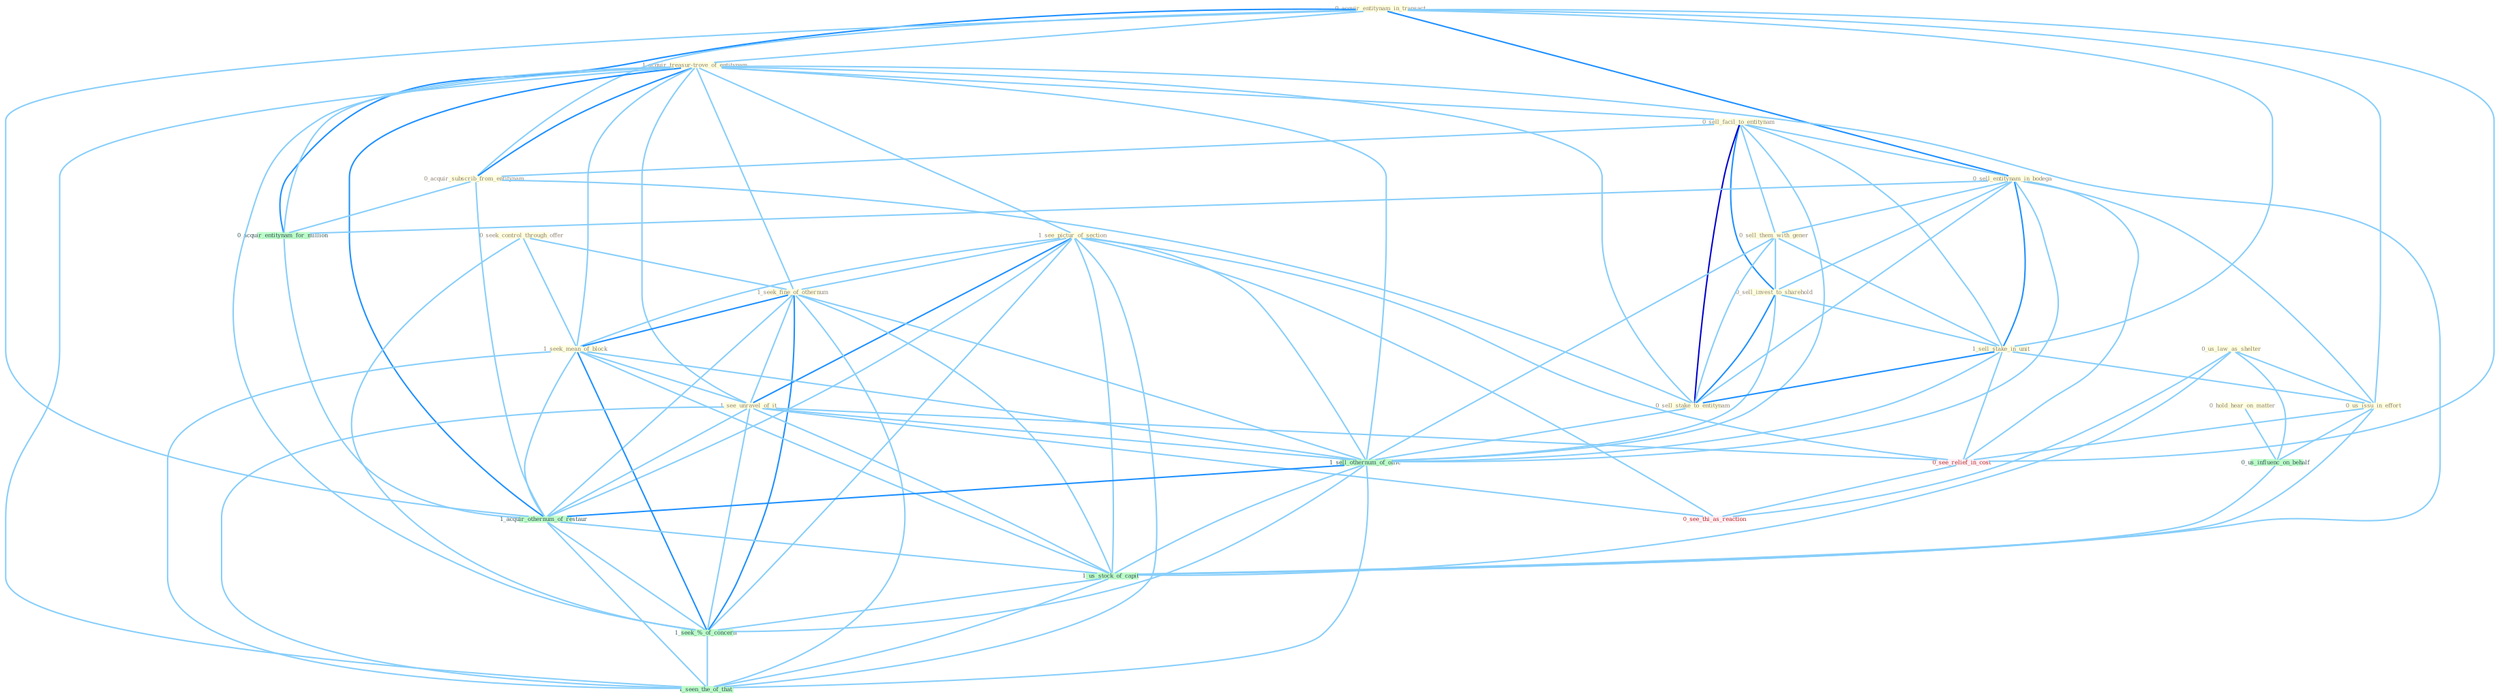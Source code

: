Graph G{ 
    node
    [shape=polygon,style=filled,width=.5,height=.06,color="#BDFCC9",fixedsize=true,fontsize=4,
    fontcolor="#2f4f4f"];
    {node
    [color="#ffffe0", fontcolor="#8b7d6b"] "0_acquir_entitynam_in_transact " "1_acquir_treasur-trove_of_entitynam " "0_sell_facil_to_entitynam " "0_hold_hear_on_matter " "0_sell_entitynam_in_bodega " "0_sell_them_with_gener " "0_acquir_subscrib_from_entitynam " "0_seek_control_through_offer " "0_sell_invest_to_sharehold " "1_see_pictur_of_section " "1_sell_stake_in_unit " "1_seek_fine_of_othernum " "0_us_law_as_shelter " "0_sell_stake_to_entitynam " "1_seek_mean_of_block " "1_see_unravel_of_it " "0_us_issu_in_effort "}
{node [color="#fff0f5", fontcolor="#b22222"] "0_see_relief_in_cost " "0_see_thi_as_reaction "}
edge [color="#B0E2FF"];

	"0_acquir_entitynam_in_transact " -- "1_acquir_treasur-trove_of_entitynam " [w="1", color="#87cefa" ];
	"0_acquir_entitynam_in_transact " -- "0_sell_entitynam_in_bodega " [w="2", color="#1e90ff" , len=0.8];
	"0_acquir_entitynam_in_transact " -- "0_acquir_subscrib_from_entitynam " [w="1", color="#87cefa" ];
	"0_acquir_entitynam_in_transact " -- "1_sell_stake_in_unit " [w="1", color="#87cefa" ];
	"0_acquir_entitynam_in_transact " -- "0_us_issu_in_effort " [w="1", color="#87cefa" ];
	"0_acquir_entitynam_in_transact " -- "0_acquir_entitynam_for_million " [w="2", color="#1e90ff" , len=0.8];
	"0_acquir_entitynam_in_transact " -- "0_see_relief_in_cost " [w="1", color="#87cefa" ];
	"0_acquir_entitynam_in_transact " -- "1_acquir_othernum_of_restaur " [w="1", color="#87cefa" ];
	"1_acquir_treasur-trove_of_entitynam " -- "0_sell_facil_to_entitynam " [w="1", color="#87cefa" ];
	"1_acquir_treasur-trove_of_entitynam " -- "0_acquir_subscrib_from_entitynam " [w="2", color="#1e90ff" , len=0.8];
	"1_acquir_treasur-trove_of_entitynam " -- "1_see_pictur_of_section " [w="1", color="#87cefa" ];
	"1_acquir_treasur-trove_of_entitynam " -- "1_seek_fine_of_othernum " [w="1", color="#87cefa" ];
	"1_acquir_treasur-trove_of_entitynam " -- "0_sell_stake_to_entitynam " [w="1", color="#87cefa" ];
	"1_acquir_treasur-trove_of_entitynam " -- "1_seek_mean_of_block " [w="1", color="#87cefa" ];
	"1_acquir_treasur-trove_of_entitynam " -- "1_see_unravel_of_it " [w="1", color="#87cefa" ];
	"1_acquir_treasur-trove_of_entitynam " -- "0_acquir_entitynam_for_million " [w="1", color="#87cefa" ];
	"1_acquir_treasur-trove_of_entitynam " -- "1_sell_othernum_of_offic " [w="1", color="#87cefa" ];
	"1_acquir_treasur-trove_of_entitynam " -- "1_acquir_othernum_of_restaur " [w="2", color="#1e90ff" , len=0.8];
	"1_acquir_treasur-trove_of_entitynam " -- "1_us_stock_of_capit " [w="1", color="#87cefa" ];
	"1_acquir_treasur-trove_of_entitynam " -- "1_seek_%_of_concern " [w="1", color="#87cefa" ];
	"1_acquir_treasur-trove_of_entitynam " -- "1_seen_the_of_that " [w="1", color="#87cefa" ];
	"0_sell_facil_to_entitynam " -- "0_sell_entitynam_in_bodega " [w="1", color="#87cefa" ];
	"0_sell_facil_to_entitynam " -- "0_sell_them_with_gener " [w="1", color="#87cefa" ];
	"0_sell_facil_to_entitynam " -- "0_acquir_subscrib_from_entitynam " [w="1", color="#87cefa" ];
	"0_sell_facil_to_entitynam " -- "0_sell_invest_to_sharehold " [w="2", color="#1e90ff" , len=0.8];
	"0_sell_facil_to_entitynam " -- "1_sell_stake_in_unit " [w="1", color="#87cefa" ];
	"0_sell_facil_to_entitynam " -- "0_sell_stake_to_entitynam " [w="3", color="#0000cd" , len=0.6];
	"0_sell_facil_to_entitynam " -- "1_sell_othernum_of_offic " [w="1", color="#87cefa" ];
	"0_hold_hear_on_matter " -- "0_us_influenc_on_behalf " [w="1", color="#87cefa" ];
	"0_sell_entitynam_in_bodega " -- "0_sell_them_with_gener " [w="1", color="#87cefa" ];
	"0_sell_entitynam_in_bodega " -- "0_sell_invest_to_sharehold " [w="1", color="#87cefa" ];
	"0_sell_entitynam_in_bodega " -- "1_sell_stake_in_unit " [w="2", color="#1e90ff" , len=0.8];
	"0_sell_entitynam_in_bodega " -- "0_sell_stake_to_entitynam " [w="1", color="#87cefa" ];
	"0_sell_entitynam_in_bodega " -- "0_us_issu_in_effort " [w="1", color="#87cefa" ];
	"0_sell_entitynam_in_bodega " -- "0_acquir_entitynam_for_million " [w="1", color="#87cefa" ];
	"0_sell_entitynam_in_bodega " -- "1_sell_othernum_of_offic " [w="1", color="#87cefa" ];
	"0_sell_entitynam_in_bodega " -- "0_see_relief_in_cost " [w="1", color="#87cefa" ];
	"0_sell_them_with_gener " -- "0_sell_invest_to_sharehold " [w="1", color="#87cefa" ];
	"0_sell_them_with_gener " -- "1_sell_stake_in_unit " [w="1", color="#87cefa" ];
	"0_sell_them_with_gener " -- "0_sell_stake_to_entitynam " [w="1", color="#87cefa" ];
	"0_sell_them_with_gener " -- "1_sell_othernum_of_offic " [w="1", color="#87cefa" ];
	"0_acquir_subscrib_from_entitynam " -- "0_sell_stake_to_entitynam " [w="1", color="#87cefa" ];
	"0_acquir_subscrib_from_entitynam " -- "0_acquir_entitynam_for_million " [w="1", color="#87cefa" ];
	"0_acquir_subscrib_from_entitynam " -- "1_acquir_othernum_of_restaur " [w="1", color="#87cefa" ];
	"0_seek_control_through_offer " -- "1_seek_fine_of_othernum " [w="1", color="#87cefa" ];
	"0_seek_control_through_offer " -- "1_seek_mean_of_block " [w="1", color="#87cefa" ];
	"0_seek_control_through_offer " -- "1_seek_%_of_concern " [w="1", color="#87cefa" ];
	"0_sell_invest_to_sharehold " -- "1_sell_stake_in_unit " [w="1", color="#87cefa" ];
	"0_sell_invest_to_sharehold " -- "0_sell_stake_to_entitynam " [w="2", color="#1e90ff" , len=0.8];
	"0_sell_invest_to_sharehold " -- "1_sell_othernum_of_offic " [w="1", color="#87cefa" ];
	"1_see_pictur_of_section " -- "1_seek_fine_of_othernum " [w="1", color="#87cefa" ];
	"1_see_pictur_of_section " -- "1_seek_mean_of_block " [w="1", color="#87cefa" ];
	"1_see_pictur_of_section " -- "1_see_unravel_of_it " [w="2", color="#1e90ff" , len=0.8];
	"1_see_pictur_of_section " -- "1_sell_othernum_of_offic " [w="1", color="#87cefa" ];
	"1_see_pictur_of_section " -- "0_see_relief_in_cost " [w="1", color="#87cefa" ];
	"1_see_pictur_of_section " -- "0_see_thi_as_reaction " [w="1", color="#87cefa" ];
	"1_see_pictur_of_section " -- "1_acquir_othernum_of_restaur " [w="1", color="#87cefa" ];
	"1_see_pictur_of_section " -- "1_us_stock_of_capit " [w="1", color="#87cefa" ];
	"1_see_pictur_of_section " -- "1_seek_%_of_concern " [w="1", color="#87cefa" ];
	"1_see_pictur_of_section " -- "1_seen_the_of_that " [w="1", color="#87cefa" ];
	"1_sell_stake_in_unit " -- "0_sell_stake_to_entitynam " [w="2", color="#1e90ff" , len=0.8];
	"1_sell_stake_in_unit " -- "0_us_issu_in_effort " [w="1", color="#87cefa" ];
	"1_sell_stake_in_unit " -- "1_sell_othernum_of_offic " [w="1", color="#87cefa" ];
	"1_sell_stake_in_unit " -- "0_see_relief_in_cost " [w="1", color="#87cefa" ];
	"1_seek_fine_of_othernum " -- "1_seek_mean_of_block " [w="2", color="#1e90ff" , len=0.8];
	"1_seek_fine_of_othernum " -- "1_see_unravel_of_it " [w="1", color="#87cefa" ];
	"1_seek_fine_of_othernum " -- "1_sell_othernum_of_offic " [w="1", color="#87cefa" ];
	"1_seek_fine_of_othernum " -- "1_acquir_othernum_of_restaur " [w="1", color="#87cefa" ];
	"1_seek_fine_of_othernum " -- "1_us_stock_of_capit " [w="1", color="#87cefa" ];
	"1_seek_fine_of_othernum " -- "1_seek_%_of_concern " [w="2", color="#1e90ff" , len=0.8];
	"1_seek_fine_of_othernum " -- "1_seen_the_of_that " [w="1", color="#87cefa" ];
	"0_us_law_as_shelter " -- "0_us_issu_in_effort " [w="1", color="#87cefa" ];
	"0_us_law_as_shelter " -- "0_us_influenc_on_behalf " [w="1", color="#87cefa" ];
	"0_us_law_as_shelter " -- "0_see_thi_as_reaction " [w="1", color="#87cefa" ];
	"0_us_law_as_shelter " -- "1_us_stock_of_capit " [w="1", color="#87cefa" ];
	"0_sell_stake_to_entitynam " -- "1_sell_othernum_of_offic " [w="1", color="#87cefa" ];
	"1_seek_mean_of_block " -- "1_see_unravel_of_it " [w="1", color="#87cefa" ];
	"1_seek_mean_of_block " -- "1_sell_othernum_of_offic " [w="1", color="#87cefa" ];
	"1_seek_mean_of_block " -- "1_acquir_othernum_of_restaur " [w="1", color="#87cefa" ];
	"1_seek_mean_of_block " -- "1_us_stock_of_capit " [w="1", color="#87cefa" ];
	"1_seek_mean_of_block " -- "1_seek_%_of_concern " [w="2", color="#1e90ff" , len=0.8];
	"1_seek_mean_of_block " -- "1_seen_the_of_that " [w="1", color="#87cefa" ];
	"1_see_unravel_of_it " -- "1_sell_othernum_of_offic " [w="1", color="#87cefa" ];
	"1_see_unravel_of_it " -- "0_see_relief_in_cost " [w="1", color="#87cefa" ];
	"1_see_unravel_of_it " -- "0_see_thi_as_reaction " [w="1", color="#87cefa" ];
	"1_see_unravel_of_it " -- "1_acquir_othernum_of_restaur " [w="1", color="#87cefa" ];
	"1_see_unravel_of_it " -- "1_us_stock_of_capit " [w="1", color="#87cefa" ];
	"1_see_unravel_of_it " -- "1_seek_%_of_concern " [w="1", color="#87cefa" ];
	"1_see_unravel_of_it " -- "1_seen_the_of_that " [w="1", color="#87cefa" ];
	"0_us_issu_in_effort " -- "0_us_influenc_on_behalf " [w="1", color="#87cefa" ];
	"0_us_issu_in_effort " -- "0_see_relief_in_cost " [w="1", color="#87cefa" ];
	"0_us_issu_in_effort " -- "1_us_stock_of_capit " [w="1", color="#87cefa" ];
	"0_acquir_entitynam_for_million " -- "1_acquir_othernum_of_restaur " [w="1", color="#87cefa" ];
	"1_sell_othernum_of_offic " -- "1_acquir_othernum_of_restaur " [w="2", color="#1e90ff" , len=0.8];
	"1_sell_othernum_of_offic " -- "1_us_stock_of_capit " [w="1", color="#87cefa" ];
	"1_sell_othernum_of_offic " -- "1_seek_%_of_concern " [w="1", color="#87cefa" ];
	"1_sell_othernum_of_offic " -- "1_seen_the_of_that " [w="1", color="#87cefa" ];
	"0_us_influenc_on_behalf " -- "1_us_stock_of_capit " [w="1", color="#87cefa" ];
	"0_see_relief_in_cost " -- "0_see_thi_as_reaction " [w="1", color="#87cefa" ];
	"1_acquir_othernum_of_restaur " -- "1_us_stock_of_capit " [w="1", color="#87cefa" ];
	"1_acquir_othernum_of_restaur " -- "1_seek_%_of_concern " [w="1", color="#87cefa" ];
	"1_acquir_othernum_of_restaur " -- "1_seen_the_of_that " [w="1", color="#87cefa" ];
	"1_us_stock_of_capit " -- "1_seek_%_of_concern " [w="1", color="#87cefa" ];
	"1_us_stock_of_capit " -- "1_seen_the_of_that " [w="1", color="#87cefa" ];
	"1_seek_%_of_concern " -- "1_seen_the_of_that " [w="1", color="#87cefa" ];
}